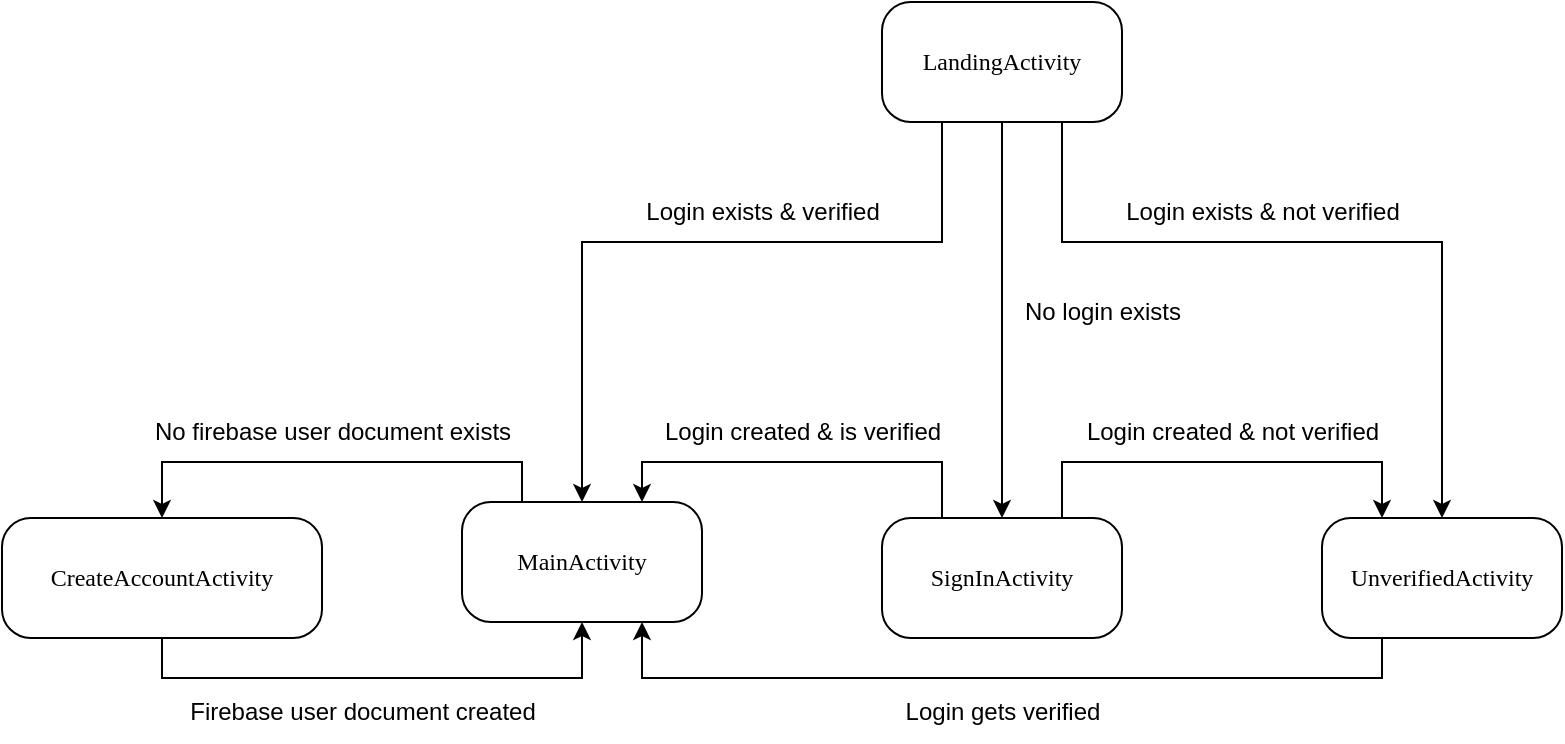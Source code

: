 <mxfile version="21.1.8" type="device">
  <diagram name="Page-1" id="58cdce13-f638-feb5-8d6f-7d28b1aa9fa0">
    <mxGraphModel dx="1434" dy="746" grid="1" gridSize="10" guides="1" tooltips="1" connect="1" arrows="1" fold="1" page="1" pageScale="1" pageWidth="1100" pageHeight="850" background="none" math="0" shadow="0">
      <root>
        <mxCell id="0" />
        <mxCell id="1" parent="0" />
        <mxCell id="7Rwx5MBi2bmrYGt2QzQ_-12" style="edgeStyle=orthogonalEdgeStyle;rounded=0;orthogonalLoop=1;jettySize=auto;html=1;exitX=0.75;exitY=0;exitDx=0;exitDy=0;entryX=0.25;entryY=0;entryDx=0;entryDy=0;" edge="1" parent="1" source="382b91b5511bd0f7-6" target="7Rwx5MBi2bmrYGt2QzQ_-5">
          <mxGeometry relative="1" as="geometry">
            <Array as="points">
              <mxPoint x="590" y="270" />
              <mxPoint x="750" y="270" />
            </Array>
          </mxGeometry>
        </mxCell>
        <mxCell id="7Rwx5MBi2bmrYGt2QzQ_-24" style="edgeStyle=orthogonalEdgeStyle;rounded=0;orthogonalLoop=1;jettySize=auto;html=1;exitX=0.25;exitY=0;exitDx=0;exitDy=0;entryX=0.75;entryY=0;entryDx=0;entryDy=0;" edge="1" parent="1" source="382b91b5511bd0f7-6" target="7Rwx5MBi2bmrYGt2QzQ_-4">
          <mxGeometry relative="1" as="geometry" />
        </mxCell>
        <mxCell id="382b91b5511bd0f7-6" value="SignInActivity" style="rounded=1;whiteSpace=wrap;html=1;arcSize=24;fillColor=#FFFFFF;strokeColor=default;shadow=0;comic=0;labelBackgroundColor=none;fontFamily=Verdana;fontSize=12;fontColor=#000000;align=center;" parent="1" vertex="1">
          <mxGeometry x="500" y="298" width="120" height="60" as="geometry" />
        </mxCell>
        <mxCell id="7Rwx5MBi2bmrYGt2QzQ_-14" style="edgeStyle=orthogonalEdgeStyle;rounded=0;orthogonalLoop=1;jettySize=auto;html=1;exitX=0.25;exitY=1;exitDx=0;exitDy=0;entryX=0.5;entryY=0;entryDx=0;entryDy=0;" edge="1" parent="1" source="7Rwx5MBi2bmrYGt2QzQ_-3" target="7Rwx5MBi2bmrYGt2QzQ_-4">
          <mxGeometry relative="1" as="geometry">
            <Array as="points">
              <mxPoint x="530" y="160" />
              <mxPoint x="350" y="160" />
            </Array>
          </mxGeometry>
        </mxCell>
        <mxCell id="7Rwx5MBi2bmrYGt2QzQ_-15" style="edgeStyle=orthogonalEdgeStyle;rounded=0;orthogonalLoop=1;jettySize=auto;html=1;exitX=0.5;exitY=1;exitDx=0;exitDy=0;entryX=0.5;entryY=0;entryDx=0;entryDy=0;" edge="1" parent="1" source="7Rwx5MBi2bmrYGt2QzQ_-3" target="382b91b5511bd0f7-6">
          <mxGeometry relative="1" as="geometry" />
        </mxCell>
        <mxCell id="7Rwx5MBi2bmrYGt2QzQ_-16" style="edgeStyle=orthogonalEdgeStyle;rounded=0;orthogonalLoop=1;jettySize=auto;html=1;exitX=0.75;exitY=1;exitDx=0;exitDy=0;entryX=0.5;entryY=0;entryDx=0;entryDy=0;strokeColor=#000000;" edge="1" parent="1" source="7Rwx5MBi2bmrYGt2QzQ_-3" target="7Rwx5MBi2bmrYGt2QzQ_-5">
          <mxGeometry relative="1" as="geometry">
            <Array as="points">
              <mxPoint x="590" y="160" />
              <mxPoint x="780" y="160" />
            </Array>
          </mxGeometry>
        </mxCell>
        <mxCell id="7Rwx5MBi2bmrYGt2QzQ_-3" value="LandingActivity" style="rounded=1;whiteSpace=wrap;html=1;arcSize=24;fillColor=#FFFFFF;strokeColor=default;shadow=0;comic=0;labelBackgroundColor=none;fontFamily=Verdana;fontSize=12;fontColor=#000000;align=center;" vertex="1" parent="1">
          <mxGeometry x="500" y="40" width="120" height="60" as="geometry" />
        </mxCell>
        <mxCell id="7Rwx5MBi2bmrYGt2QzQ_-27" style="edgeStyle=orthogonalEdgeStyle;rounded=0;orthogonalLoop=1;jettySize=auto;html=1;exitX=0.25;exitY=0;exitDx=0;exitDy=0;entryX=0.5;entryY=0;entryDx=0;entryDy=0;" edge="1" parent="1" source="7Rwx5MBi2bmrYGt2QzQ_-4" target="7Rwx5MBi2bmrYGt2QzQ_-6">
          <mxGeometry relative="1" as="geometry" />
        </mxCell>
        <mxCell id="7Rwx5MBi2bmrYGt2QzQ_-4" value="MainActivity" style="rounded=1;whiteSpace=wrap;html=1;arcSize=24;fillColor=#FFFFFF;strokeColor=default;shadow=0;comic=0;labelBackgroundColor=none;fontFamily=Verdana;fontSize=12;fontColor=#000000;align=center;" vertex="1" parent="1">
          <mxGeometry x="290" y="290" width="120" height="60" as="geometry" />
        </mxCell>
        <mxCell id="7Rwx5MBi2bmrYGt2QzQ_-13" style="edgeStyle=orthogonalEdgeStyle;rounded=0;orthogonalLoop=1;jettySize=auto;html=1;exitX=0.25;exitY=1;exitDx=0;exitDy=0;entryX=0.75;entryY=1;entryDx=0;entryDy=0;" edge="1" parent="1" source="7Rwx5MBi2bmrYGt2QzQ_-5" target="7Rwx5MBi2bmrYGt2QzQ_-4">
          <mxGeometry relative="1" as="geometry" />
        </mxCell>
        <mxCell id="7Rwx5MBi2bmrYGt2QzQ_-5" value="UnverifiedActivity" style="rounded=1;whiteSpace=wrap;html=1;arcSize=24;fillColor=#FFFFFF;strokeColor=default;shadow=0;comic=0;labelBackgroundColor=none;fontFamily=Verdana;fontSize=12;fontColor=#000000;align=center;" vertex="1" parent="1">
          <mxGeometry x="720" y="298" width="120" height="60" as="geometry" />
        </mxCell>
        <mxCell id="7Rwx5MBi2bmrYGt2QzQ_-10" style="edgeStyle=orthogonalEdgeStyle;rounded=0;orthogonalLoop=1;jettySize=auto;html=1;exitX=0.5;exitY=1;exitDx=0;exitDy=0;entryX=0.5;entryY=1;entryDx=0;entryDy=0;" edge="1" parent="1" source="7Rwx5MBi2bmrYGt2QzQ_-6" target="7Rwx5MBi2bmrYGt2QzQ_-4">
          <mxGeometry relative="1" as="geometry" />
        </mxCell>
        <mxCell id="7Rwx5MBi2bmrYGt2QzQ_-6" value="CreateAccountActivity" style="rounded=1;whiteSpace=wrap;html=1;arcSize=24;fillColor=#FFFFFF;strokeColor=default;shadow=0;comic=0;labelBackgroundColor=none;fontFamily=Verdana;fontSize=12;fontColor=#000000;align=center;" vertex="1" parent="1">
          <mxGeometry x="60" y="298" width="160" height="60" as="geometry" />
        </mxCell>
        <mxCell id="7Rwx5MBi2bmrYGt2QzQ_-18" value="Login exists &amp;amp; not verified" style="text;html=1;align=center;verticalAlign=middle;resizable=0;points=[];autosize=1;strokeColor=none;fillColor=none;" vertex="1" parent="1">
          <mxGeometry x="610" y="130" width="160" height="30" as="geometry" />
        </mxCell>
        <mxCell id="7Rwx5MBi2bmrYGt2QzQ_-19" value="&lt;div&gt;Login gets verified&lt;/div&gt;" style="text;html=1;align=center;verticalAlign=middle;resizable=0;points=[];autosize=1;strokeColor=none;fillColor=none;" vertex="1" parent="1">
          <mxGeometry x="500" y="380" width="120" height="30" as="geometry" />
        </mxCell>
        <mxCell id="7Rwx5MBi2bmrYGt2QzQ_-20" value="No firebase user document exists" style="text;html=1;align=center;verticalAlign=middle;resizable=0;points=[];autosize=1;strokeColor=none;fillColor=none;" vertex="1" parent="1">
          <mxGeometry x="120" y="240" width="210" height="30" as="geometry" />
        </mxCell>
        <mxCell id="7Rwx5MBi2bmrYGt2QzQ_-21" value="Firebase user document created" style="text;html=1;align=center;verticalAlign=middle;resizable=0;points=[];autosize=1;strokeColor=none;fillColor=none;" vertex="1" parent="1">
          <mxGeometry x="140" y="380" width="200" height="30" as="geometry" />
        </mxCell>
        <mxCell id="7Rwx5MBi2bmrYGt2QzQ_-22" value="Login exists &amp;amp; verified" style="text;html=1;align=center;verticalAlign=middle;resizable=0;points=[];autosize=1;strokeColor=none;fillColor=none;" vertex="1" parent="1">
          <mxGeometry x="370" y="130" width="140" height="30" as="geometry" />
        </mxCell>
        <mxCell id="7Rwx5MBi2bmrYGt2QzQ_-23" value="Login created &amp;amp; not verified" style="text;html=1;align=center;verticalAlign=middle;resizable=0;points=[];autosize=1;strokeColor=none;fillColor=none;" vertex="1" parent="1">
          <mxGeometry x="590" y="240" width="170" height="30" as="geometry" />
        </mxCell>
        <mxCell id="7Rwx5MBi2bmrYGt2QzQ_-25" value="Login created &amp;amp; is verified" style="text;html=1;align=center;verticalAlign=middle;resizable=0;points=[];autosize=1;strokeColor=none;fillColor=none;" vertex="1" parent="1">
          <mxGeometry x="380" y="240" width="160" height="30" as="geometry" />
        </mxCell>
        <mxCell id="7Rwx5MBi2bmrYGt2QzQ_-26" value="No login exists" style="text;html=1;align=center;verticalAlign=middle;resizable=0;points=[];autosize=1;strokeColor=none;fillColor=none;" vertex="1" parent="1">
          <mxGeometry x="560" y="180" width="100" height="30" as="geometry" />
        </mxCell>
      </root>
    </mxGraphModel>
  </diagram>
</mxfile>

